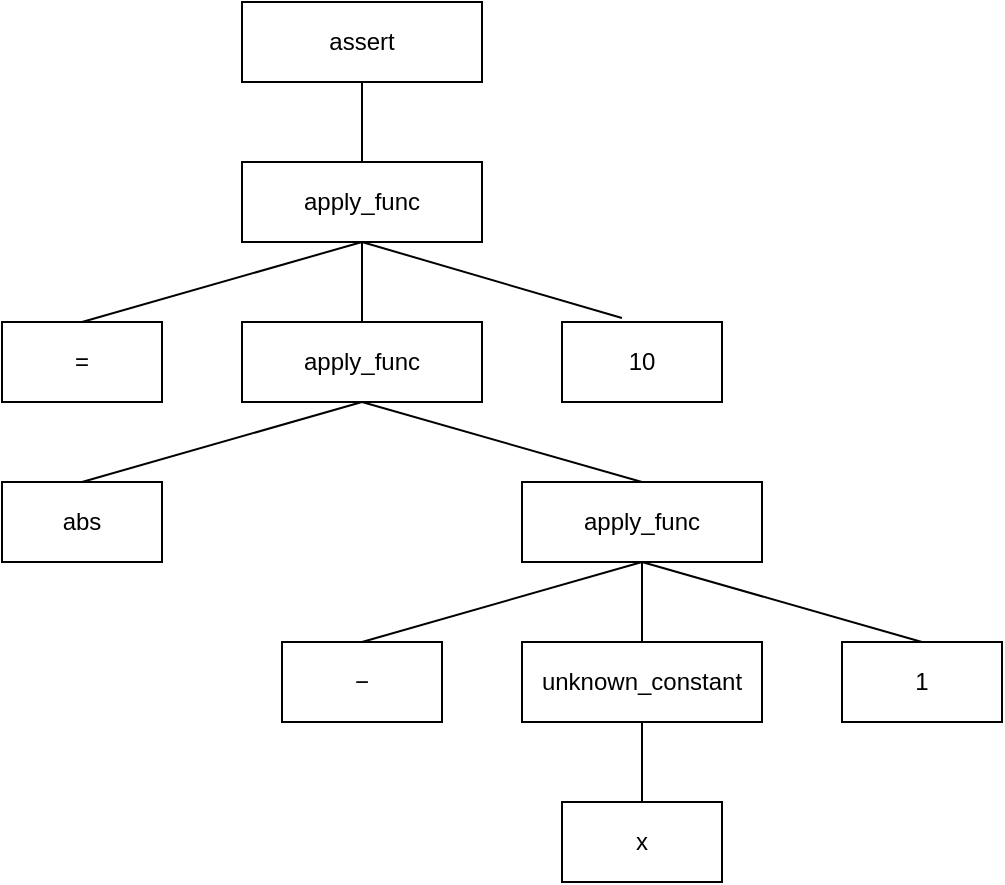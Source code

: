 <mxfile version="22.0.2" type="device">
  <diagram name="Page-1" id="10a91c8b-09ff-31b1-d368-03940ed4cc9e">
    <mxGraphModel dx="1114" dy="520" grid="1" gridSize="10" guides="1" tooltips="1" connect="1" arrows="1" fold="1" page="1" pageScale="1" pageWidth="1100" pageHeight="850" background="none" math="0" shadow="0">
      <root>
        <mxCell id="0" />
        <mxCell id="1" parent="0" />
        <mxCell id="cG4dstmIU_DDPkm_GN2q-1" value="assert" style="rounded=0;whiteSpace=wrap;html=1;" vertex="1" parent="1">
          <mxGeometry x="480" y="40" width="120" height="40" as="geometry" />
        </mxCell>
        <mxCell id="cG4dstmIU_DDPkm_GN2q-2" value="apply_func" style="rounded=0;whiteSpace=wrap;html=1;" vertex="1" parent="1">
          <mxGeometry x="480" y="120" width="120" height="40" as="geometry" />
        </mxCell>
        <mxCell id="cG4dstmIU_DDPkm_GN2q-3" value="=" style="rounded=0;whiteSpace=wrap;html=1;" vertex="1" parent="1">
          <mxGeometry x="360" y="200" width="80" height="40" as="geometry" />
        </mxCell>
        <mxCell id="cG4dstmIU_DDPkm_GN2q-4" value="apply_func" style="rounded=0;whiteSpace=wrap;html=1;" vertex="1" parent="1">
          <mxGeometry x="480" y="200" width="120" height="40" as="geometry" />
        </mxCell>
        <mxCell id="cG4dstmIU_DDPkm_GN2q-5" value="10" style="rounded=0;whiteSpace=wrap;html=1;" vertex="1" parent="1">
          <mxGeometry x="640" y="200" width="80" height="40" as="geometry" />
        </mxCell>
        <mxCell id="cG4dstmIU_DDPkm_GN2q-6" value="abs" style="rounded=0;whiteSpace=wrap;html=1;" vertex="1" parent="1">
          <mxGeometry x="360" y="280" width="80" height="40" as="geometry" />
        </mxCell>
        <mxCell id="cG4dstmIU_DDPkm_GN2q-7" value="apply_func" style="rounded=0;whiteSpace=wrap;html=1;" vertex="1" parent="1">
          <mxGeometry x="620" y="280" width="120" height="40" as="geometry" />
        </mxCell>
        <mxCell id="cG4dstmIU_DDPkm_GN2q-8" value="−" style="rounded=0;whiteSpace=wrap;html=1;" vertex="1" parent="1">
          <mxGeometry x="500" y="360" width="80" height="40" as="geometry" />
        </mxCell>
        <mxCell id="cG4dstmIU_DDPkm_GN2q-9" value="unknown_constant" style="rounded=0;whiteSpace=wrap;html=1;" vertex="1" parent="1">
          <mxGeometry x="620" y="360" width="120" height="40" as="geometry" />
        </mxCell>
        <mxCell id="cG4dstmIU_DDPkm_GN2q-10" value="1" style="rounded=0;whiteSpace=wrap;html=1;" vertex="1" parent="1">
          <mxGeometry x="780" y="360" width="80" height="40" as="geometry" />
        </mxCell>
        <mxCell id="cG4dstmIU_DDPkm_GN2q-11" value="x" style="rounded=0;whiteSpace=wrap;html=1;" vertex="1" parent="1">
          <mxGeometry x="640" y="440" width="80" height="40" as="geometry" />
        </mxCell>
        <mxCell id="cG4dstmIU_DDPkm_GN2q-12" value="" style="endArrow=none;html=1;rounded=0;entryX=0.5;entryY=1;entryDx=0;entryDy=0;" edge="1" parent="1" source="cG4dstmIU_DDPkm_GN2q-2" target="cG4dstmIU_DDPkm_GN2q-1">
          <mxGeometry width="50" height="50" relative="1" as="geometry">
            <mxPoint x="630" y="310" as="sourcePoint" />
            <mxPoint x="680" y="260" as="targetPoint" />
          </mxGeometry>
        </mxCell>
        <mxCell id="cG4dstmIU_DDPkm_GN2q-13" value="" style="endArrow=none;html=1;rounded=0;exitX=0.5;exitY=0;exitDx=0;exitDy=0;entryX=0.5;entryY=1;entryDx=0;entryDy=0;" edge="1" parent="1" source="cG4dstmIU_DDPkm_GN2q-3" target="cG4dstmIU_DDPkm_GN2q-2">
          <mxGeometry width="50" height="50" relative="1" as="geometry">
            <mxPoint x="490" y="210" as="sourcePoint" />
            <mxPoint x="530" y="160" as="targetPoint" />
          </mxGeometry>
        </mxCell>
        <mxCell id="cG4dstmIU_DDPkm_GN2q-15" value="" style="endArrow=none;html=1;rounded=0;exitX=0.5;exitY=0;exitDx=0;exitDy=0;" edge="1" parent="1" source="cG4dstmIU_DDPkm_GN2q-4">
          <mxGeometry width="50" height="50" relative="1" as="geometry">
            <mxPoint x="490" y="210" as="sourcePoint" />
            <mxPoint x="540" y="160" as="targetPoint" />
          </mxGeometry>
        </mxCell>
        <mxCell id="cG4dstmIU_DDPkm_GN2q-16" value="" style="endArrow=none;html=1;rounded=0;entryX=0.375;entryY=-0.05;entryDx=0;entryDy=0;entryPerimeter=0;" edge="1" parent="1" target="cG4dstmIU_DDPkm_GN2q-5">
          <mxGeometry width="50" height="50" relative="1" as="geometry">
            <mxPoint x="540" y="160" as="sourcePoint" />
            <mxPoint x="750" y="150" as="targetPoint" />
          </mxGeometry>
        </mxCell>
        <mxCell id="cG4dstmIU_DDPkm_GN2q-17" value="" style="endArrow=none;html=1;rounded=0;exitX=0.5;exitY=0;exitDx=0;exitDy=0;entryX=0.5;entryY=1;entryDx=0;entryDy=0;" edge="1" parent="1" source="cG4dstmIU_DDPkm_GN2q-6" target="cG4dstmIU_DDPkm_GN2q-4">
          <mxGeometry width="50" height="50" relative="1" as="geometry">
            <mxPoint x="350" y="290" as="sourcePoint" />
            <mxPoint x="400" y="240" as="targetPoint" />
          </mxGeometry>
        </mxCell>
        <mxCell id="cG4dstmIU_DDPkm_GN2q-18" value="" style="endArrow=none;html=1;rounded=0;entryX=0.5;entryY=1;entryDx=0;entryDy=0;exitX=0.5;exitY=0;exitDx=0;exitDy=0;" edge="1" parent="1" source="cG4dstmIU_DDPkm_GN2q-7" target="cG4dstmIU_DDPkm_GN2q-4">
          <mxGeometry width="50" height="50" relative="1" as="geometry">
            <mxPoint x="530" y="330" as="sourcePoint" />
            <mxPoint x="580" y="280" as="targetPoint" />
          </mxGeometry>
        </mxCell>
        <mxCell id="cG4dstmIU_DDPkm_GN2q-19" value="" style="endArrow=none;html=1;rounded=0;exitX=0.5;exitY=0;exitDx=0;exitDy=0;" edge="1" parent="1" source="cG4dstmIU_DDPkm_GN2q-8">
          <mxGeometry width="50" height="50" relative="1" as="geometry">
            <mxPoint x="630" y="370" as="sourcePoint" />
            <mxPoint x="680" y="320" as="targetPoint" />
          </mxGeometry>
        </mxCell>
        <mxCell id="cG4dstmIU_DDPkm_GN2q-20" value="" style="endArrow=none;html=1;rounded=0;" edge="1" parent="1" source="cG4dstmIU_DDPkm_GN2q-9">
          <mxGeometry width="50" height="50" relative="1" as="geometry">
            <mxPoint x="450" y="480" as="sourcePoint" />
            <mxPoint x="680" y="320" as="targetPoint" />
          </mxGeometry>
        </mxCell>
        <mxCell id="cG4dstmIU_DDPkm_GN2q-21" value="" style="endArrow=none;html=1;rounded=0;exitX=0.5;exitY=0;exitDx=0;exitDy=0;" edge="1" parent="1" source="cG4dstmIU_DDPkm_GN2q-10">
          <mxGeometry width="50" height="50" relative="1" as="geometry">
            <mxPoint x="870" y="340" as="sourcePoint" />
            <mxPoint x="680" y="320" as="targetPoint" />
          </mxGeometry>
        </mxCell>
        <mxCell id="cG4dstmIU_DDPkm_GN2q-22" value="" style="endArrow=none;html=1;rounded=0;entryX=0.5;entryY=1;entryDx=0;entryDy=0;exitX=0.5;exitY=0;exitDx=0;exitDy=0;" edge="1" parent="1" source="cG4dstmIU_DDPkm_GN2q-11" target="cG4dstmIU_DDPkm_GN2q-9">
          <mxGeometry width="50" height="50" relative="1" as="geometry">
            <mxPoint x="500" y="500" as="sourcePoint" />
            <mxPoint x="550" y="450" as="targetPoint" />
          </mxGeometry>
        </mxCell>
      </root>
    </mxGraphModel>
  </diagram>
</mxfile>
